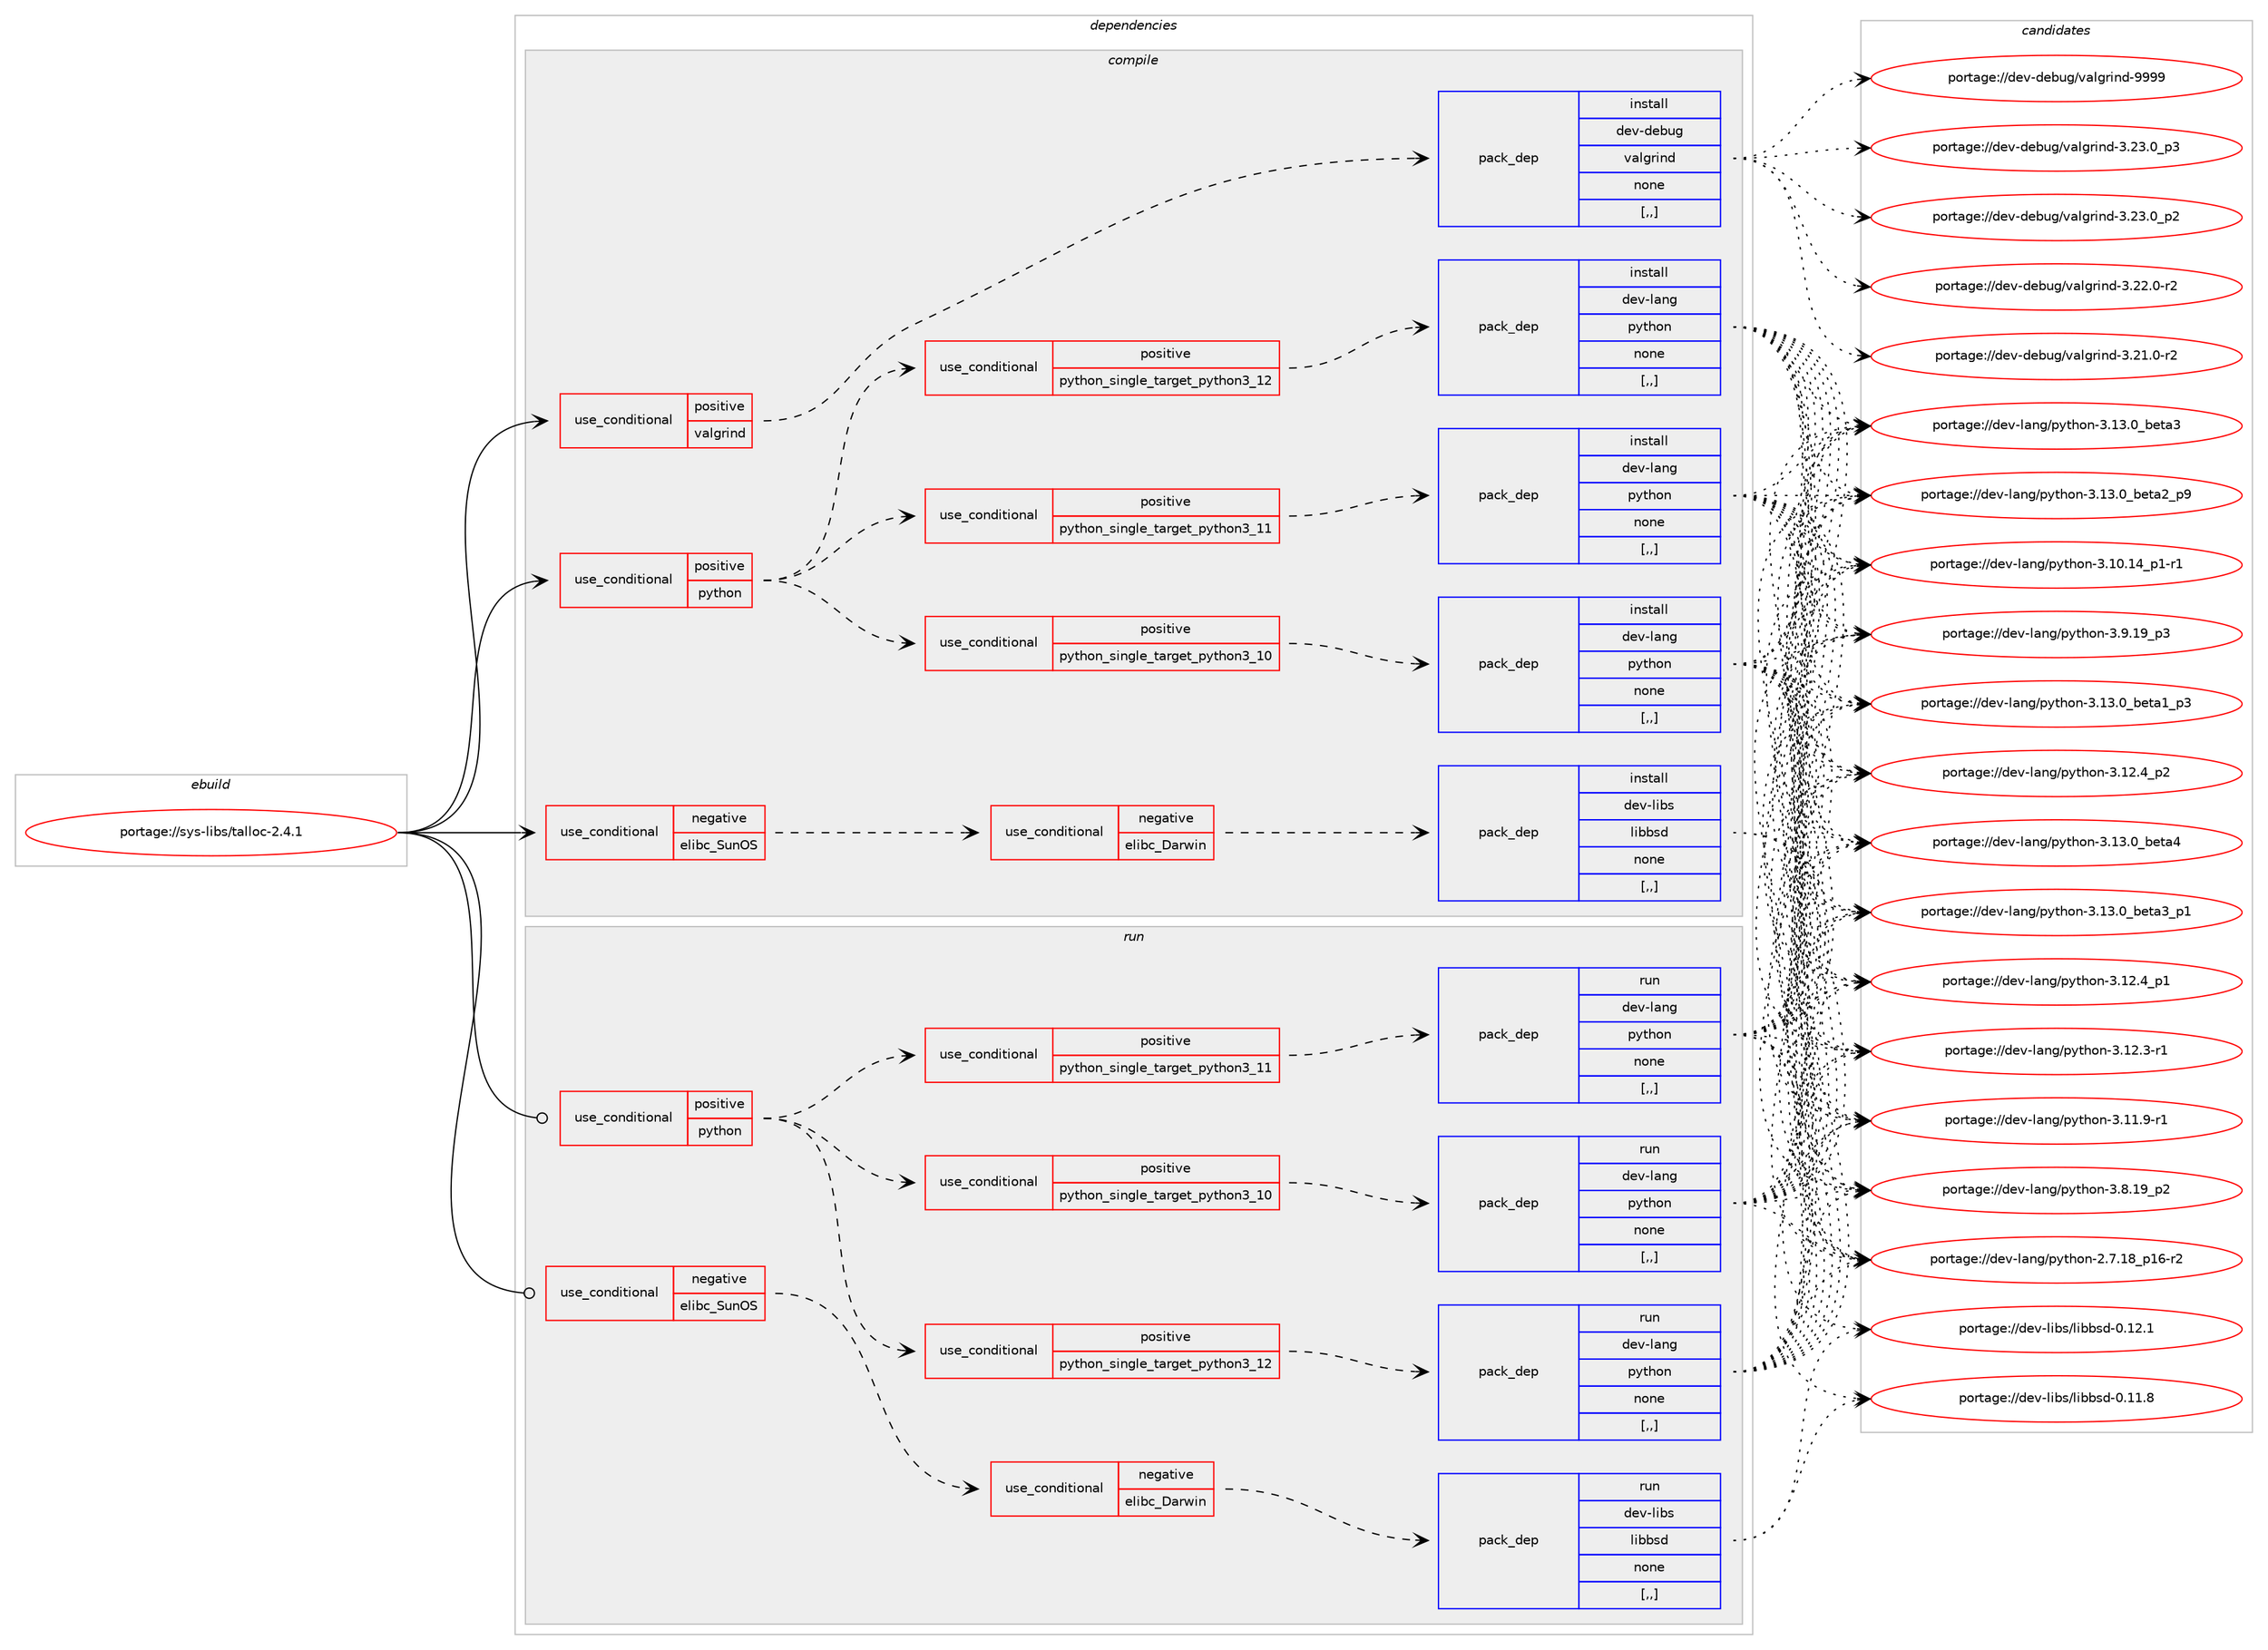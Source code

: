 digraph prolog {

# *************
# Graph options
# *************

newrank=true;
concentrate=true;
compound=true;
graph [rankdir=LR,fontname=Helvetica,fontsize=10,ranksep=1.5];#, ranksep=2.5, nodesep=0.2];
edge  [arrowhead=vee];
node  [fontname=Helvetica,fontsize=10];

# **********
# The ebuild
# **********

subgraph cluster_leftcol {
color=gray;
label=<<i>ebuild</i>>;
id [label="portage://sys-libs/talloc-2.4.1", color=red, width=4, href="../sys-libs/talloc-2.4.1.svg"];
}

# ****************
# The dependencies
# ****************

subgraph cluster_midcol {
color=gray;
label=<<i>dependencies</i>>;
subgraph cluster_compile {
fillcolor="#eeeeee";
style=filled;
label=<<i>compile</i>>;
subgraph cond118023 {
dependency442235 [label=<<TABLE BORDER="0" CELLBORDER="1" CELLSPACING="0" CELLPADDING="4"><TR><TD ROWSPAN="3" CELLPADDING="10">use_conditional</TD></TR><TR><TD>negative</TD></TR><TR><TD>elibc_SunOS</TD></TR></TABLE>>, shape=none, color=red];
subgraph cond118024 {
dependency442236 [label=<<TABLE BORDER="0" CELLBORDER="1" CELLSPACING="0" CELLPADDING="4"><TR><TD ROWSPAN="3" CELLPADDING="10">use_conditional</TD></TR><TR><TD>negative</TD></TR><TR><TD>elibc_Darwin</TD></TR></TABLE>>, shape=none, color=red];
subgraph pack321208 {
dependency442237 [label=<<TABLE BORDER="0" CELLBORDER="1" CELLSPACING="0" CELLPADDING="4" WIDTH="220"><TR><TD ROWSPAN="6" CELLPADDING="30">pack_dep</TD></TR><TR><TD WIDTH="110">install</TD></TR><TR><TD>dev-libs</TD></TR><TR><TD>libbsd</TD></TR><TR><TD>none</TD></TR><TR><TD>[,,]</TD></TR></TABLE>>, shape=none, color=blue];
}
dependency442236:e -> dependency442237:w [weight=20,style="dashed",arrowhead="vee"];
}
dependency442235:e -> dependency442236:w [weight=20,style="dashed",arrowhead="vee"];
}
id:e -> dependency442235:w [weight=20,style="solid",arrowhead="vee"];
subgraph cond118025 {
dependency442238 [label=<<TABLE BORDER="0" CELLBORDER="1" CELLSPACING="0" CELLPADDING="4"><TR><TD ROWSPAN="3" CELLPADDING="10">use_conditional</TD></TR><TR><TD>positive</TD></TR><TR><TD>python</TD></TR></TABLE>>, shape=none, color=red];
subgraph cond118026 {
dependency442239 [label=<<TABLE BORDER="0" CELLBORDER="1" CELLSPACING="0" CELLPADDING="4"><TR><TD ROWSPAN="3" CELLPADDING="10">use_conditional</TD></TR><TR><TD>positive</TD></TR><TR><TD>python_single_target_python3_10</TD></TR></TABLE>>, shape=none, color=red];
subgraph pack321209 {
dependency442240 [label=<<TABLE BORDER="0" CELLBORDER="1" CELLSPACING="0" CELLPADDING="4" WIDTH="220"><TR><TD ROWSPAN="6" CELLPADDING="30">pack_dep</TD></TR><TR><TD WIDTH="110">install</TD></TR><TR><TD>dev-lang</TD></TR><TR><TD>python</TD></TR><TR><TD>none</TD></TR><TR><TD>[,,]</TD></TR></TABLE>>, shape=none, color=blue];
}
dependency442239:e -> dependency442240:w [weight=20,style="dashed",arrowhead="vee"];
}
dependency442238:e -> dependency442239:w [weight=20,style="dashed",arrowhead="vee"];
subgraph cond118027 {
dependency442241 [label=<<TABLE BORDER="0" CELLBORDER="1" CELLSPACING="0" CELLPADDING="4"><TR><TD ROWSPAN="3" CELLPADDING="10">use_conditional</TD></TR><TR><TD>positive</TD></TR><TR><TD>python_single_target_python3_11</TD></TR></TABLE>>, shape=none, color=red];
subgraph pack321210 {
dependency442242 [label=<<TABLE BORDER="0" CELLBORDER="1" CELLSPACING="0" CELLPADDING="4" WIDTH="220"><TR><TD ROWSPAN="6" CELLPADDING="30">pack_dep</TD></TR><TR><TD WIDTH="110">install</TD></TR><TR><TD>dev-lang</TD></TR><TR><TD>python</TD></TR><TR><TD>none</TD></TR><TR><TD>[,,]</TD></TR></TABLE>>, shape=none, color=blue];
}
dependency442241:e -> dependency442242:w [weight=20,style="dashed",arrowhead="vee"];
}
dependency442238:e -> dependency442241:w [weight=20,style="dashed",arrowhead="vee"];
subgraph cond118028 {
dependency442243 [label=<<TABLE BORDER="0" CELLBORDER="1" CELLSPACING="0" CELLPADDING="4"><TR><TD ROWSPAN="3" CELLPADDING="10">use_conditional</TD></TR><TR><TD>positive</TD></TR><TR><TD>python_single_target_python3_12</TD></TR></TABLE>>, shape=none, color=red];
subgraph pack321211 {
dependency442244 [label=<<TABLE BORDER="0" CELLBORDER="1" CELLSPACING="0" CELLPADDING="4" WIDTH="220"><TR><TD ROWSPAN="6" CELLPADDING="30">pack_dep</TD></TR><TR><TD WIDTH="110">install</TD></TR><TR><TD>dev-lang</TD></TR><TR><TD>python</TD></TR><TR><TD>none</TD></TR><TR><TD>[,,]</TD></TR></TABLE>>, shape=none, color=blue];
}
dependency442243:e -> dependency442244:w [weight=20,style="dashed",arrowhead="vee"];
}
dependency442238:e -> dependency442243:w [weight=20,style="dashed",arrowhead="vee"];
}
id:e -> dependency442238:w [weight=20,style="solid",arrowhead="vee"];
subgraph cond118029 {
dependency442245 [label=<<TABLE BORDER="0" CELLBORDER="1" CELLSPACING="0" CELLPADDING="4"><TR><TD ROWSPAN="3" CELLPADDING="10">use_conditional</TD></TR><TR><TD>positive</TD></TR><TR><TD>valgrind</TD></TR></TABLE>>, shape=none, color=red];
subgraph pack321212 {
dependency442246 [label=<<TABLE BORDER="0" CELLBORDER="1" CELLSPACING="0" CELLPADDING="4" WIDTH="220"><TR><TD ROWSPAN="6" CELLPADDING="30">pack_dep</TD></TR><TR><TD WIDTH="110">install</TD></TR><TR><TD>dev-debug</TD></TR><TR><TD>valgrind</TD></TR><TR><TD>none</TD></TR><TR><TD>[,,]</TD></TR></TABLE>>, shape=none, color=blue];
}
dependency442245:e -> dependency442246:w [weight=20,style="dashed",arrowhead="vee"];
}
id:e -> dependency442245:w [weight=20,style="solid",arrowhead="vee"];
}
subgraph cluster_compileandrun {
fillcolor="#eeeeee";
style=filled;
label=<<i>compile and run</i>>;
}
subgraph cluster_run {
fillcolor="#eeeeee";
style=filled;
label=<<i>run</i>>;
subgraph cond118030 {
dependency442247 [label=<<TABLE BORDER="0" CELLBORDER="1" CELLSPACING="0" CELLPADDING="4"><TR><TD ROWSPAN="3" CELLPADDING="10">use_conditional</TD></TR><TR><TD>negative</TD></TR><TR><TD>elibc_SunOS</TD></TR></TABLE>>, shape=none, color=red];
subgraph cond118031 {
dependency442248 [label=<<TABLE BORDER="0" CELLBORDER="1" CELLSPACING="0" CELLPADDING="4"><TR><TD ROWSPAN="3" CELLPADDING="10">use_conditional</TD></TR><TR><TD>negative</TD></TR><TR><TD>elibc_Darwin</TD></TR></TABLE>>, shape=none, color=red];
subgraph pack321213 {
dependency442249 [label=<<TABLE BORDER="0" CELLBORDER="1" CELLSPACING="0" CELLPADDING="4" WIDTH="220"><TR><TD ROWSPAN="6" CELLPADDING="30">pack_dep</TD></TR><TR><TD WIDTH="110">run</TD></TR><TR><TD>dev-libs</TD></TR><TR><TD>libbsd</TD></TR><TR><TD>none</TD></TR><TR><TD>[,,]</TD></TR></TABLE>>, shape=none, color=blue];
}
dependency442248:e -> dependency442249:w [weight=20,style="dashed",arrowhead="vee"];
}
dependency442247:e -> dependency442248:w [weight=20,style="dashed",arrowhead="vee"];
}
id:e -> dependency442247:w [weight=20,style="solid",arrowhead="odot"];
subgraph cond118032 {
dependency442250 [label=<<TABLE BORDER="0" CELLBORDER="1" CELLSPACING="0" CELLPADDING="4"><TR><TD ROWSPAN="3" CELLPADDING="10">use_conditional</TD></TR><TR><TD>positive</TD></TR><TR><TD>python</TD></TR></TABLE>>, shape=none, color=red];
subgraph cond118033 {
dependency442251 [label=<<TABLE BORDER="0" CELLBORDER="1" CELLSPACING="0" CELLPADDING="4"><TR><TD ROWSPAN="3" CELLPADDING="10">use_conditional</TD></TR><TR><TD>positive</TD></TR><TR><TD>python_single_target_python3_10</TD></TR></TABLE>>, shape=none, color=red];
subgraph pack321214 {
dependency442252 [label=<<TABLE BORDER="0" CELLBORDER="1" CELLSPACING="0" CELLPADDING="4" WIDTH="220"><TR><TD ROWSPAN="6" CELLPADDING="30">pack_dep</TD></TR><TR><TD WIDTH="110">run</TD></TR><TR><TD>dev-lang</TD></TR><TR><TD>python</TD></TR><TR><TD>none</TD></TR><TR><TD>[,,]</TD></TR></TABLE>>, shape=none, color=blue];
}
dependency442251:e -> dependency442252:w [weight=20,style="dashed",arrowhead="vee"];
}
dependency442250:e -> dependency442251:w [weight=20,style="dashed",arrowhead="vee"];
subgraph cond118034 {
dependency442253 [label=<<TABLE BORDER="0" CELLBORDER="1" CELLSPACING="0" CELLPADDING="4"><TR><TD ROWSPAN="3" CELLPADDING="10">use_conditional</TD></TR><TR><TD>positive</TD></TR><TR><TD>python_single_target_python3_11</TD></TR></TABLE>>, shape=none, color=red];
subgraph pack321215 {
dependency442254 [label=<<TABLE BORDER="0" CELLBORDER="1" CELLSPACING="0" CELLPADDING="4" WIDTH="220"><TR><TD ROWSPAN="6" CELLPADDING="30">pack_dep</TD></TR><TR><TD WIDTH="110">run</TD></TR><TR><TD>dev-lang</TD></TR><TR><TD>python</TD></TR><TR><TD>none</TD></TR><TR><TD>[,,]</TD></TR></TABLE>>, shape=none, color=blue];
}
dependency442253:e -> dependency442254:w [weight=20,style="dashed",arrowhead="vee"];
}
dependency442250:e -> dependency442253:w [weight=20,style="dashed",arrowhead="vee"];
subgraph cond118035 {
dependency442255 [label=<<TABLE BORDER="0" CELLBORDER="1" CELLSPACING="0" CELLPADDING="4"><TR><TD ROWSPAN="3" CELLPADDING="10">use_conditional</TD></TR><TR><TD>positive</TD></TR><TR><TD>python_single_target_python3_12</TD></TR></TABLE>>, shape=none, color=red];
subgraph pack321216 {
dependency442256 [label=<<TABLE BORDER="0" CELLBORDER="1" CELLSPACING="0" CELLPADDING="4" WIDTH="220"><TR><TD ROWSPAN="6" CELLPADDING="30">pack_dep</TD></TR><TR><TD WIDTH="110">run</TD></TR><TR><TD>dev-lang</TD></TR><TR><TD>python</TD></TR><TR><TD>none</TD></TR><TR><TD>[,,]</TD></TR></TABLE>>, shape=none, color=blue];
}
dependency442255:e -> dependency442256:w [weight=20,style="dashed",arrowhead="vee"];
}
dependency442250:e -> dependency442255:w [weight=20,style="dashed",arrowhead="vee"];
}
id:e -> dependency442250:w [weight=20,style="solid",arrowhead="odot"];
}
}

# **************
# The candidates
# **************

subgraph cluster_choices {
rank=same;
color=gray;
label=<<i>candidates</i>>;

subgraph choice321208 {
color=black;
nodesep=1;
choice100101118451081059811547108105989811510045484649504649 [label="portage://dev-libs/libbsd-0.12.1", color=red, width=4,href="../dev-libs/libbsd-0.12.1.svg"];
choice100101118451081059811547108105989811510045484649494656 [label="portage://dev-libs/libbsd-0.11.8", color=red, width=4,href="../dev-libs/libbsd-0.11.8.svg"];
dependency442237:e -> choice100101118451081059811547108105989811510045484649504649:w [style=dotted,weight="100"];
dependency442237:e -> choice100101118451081059811547108105989811510045484649494656:w [style=dotted,weight="100"];
}
subgraph choice321209 {
color=black;
nodesep=1;
choice1001011184510897110103471121211161041111104551464951464895981011169752 [label="portage://dev-lang/python-3.13.0_beta4", color=red, width=4,href="../dev-lang/python-3.13.0_beta4.svg"];
choice10010111845108971101034711212111610411111045514649514648959810111697519511249 [label="portage://dev-lang/python-3.13.0_beta3_p1", color=red, width=4,href="../dev-lang/python-3.13.0_beta3_p1.svg"];
choice1001011184510897110103471121211161041111104551464951464895981011169751 [label="portage://dev-lang/python-3.13.0_beta3", color=red, width=4,href="../dev-lang/python-3.13.0_beta3.svg"];
choice10010111845108971101034711212111610411111045514649514648959810111697509511257 [label="portage://dev-lang/python-3.13.0_beta2_p9", color=red, width=4,href="../dev-lang/python-3.13.0_beta2_p9.svg"];
choice10010111845108971101034711212111610411111045514649514648959810111697499511251 [label="portage://dev-lang/python-3.13.0_beta1_p3", color=red, width=4,href="../dev-lang/python-3.13.0_beta1_p3.svg"];
choice100101118451089711010347112121116104111110455146495046529511250 [label="portage://dev-lang/python-3.12.4_p2", color=red, width=4,href="../dev-lang/python-3.12.4_p2.svg"];
choice100101118451089711010347112121116104111110455146495046529511249 [label="portage://dev-lang/python-3.12.4_p1", color=red, width=4,href="../dev-lang/python-3.12.4_p1.svg"];
choice100101118451089711010347112121116104111110455146495046514511449 [label="portage://dev-lang/python-3.12.3-r1", color=red, width=4,href="../dev-lang/python-3.12.3-r1.svg"];
choice100101118451089711010347112121116104111110455146494946574511449 [label="portage://dev-lang/python-3.11.9-r1", color=red, width=4,href="../dev-lang/python-3.11.9-r1.svg"];
choice100101118451089711010347112121116104111110455146494846495295112494511449 [label="portage://dev-lang/python-3.10.14_p1-r1", color=red, width=4,href="../dev-lang/python-3.10.14_p1-r1.svg"];
choice100101118451089711010347112121116104111110455146574649579511251 [label="portage://dev-lang/python-3.9.19_p3", color=red, width=4,href="../dev-lang/python-3.9.19_p3.svg"];
choice100101118451089711010347112121116104111110455146564649579511250 [label="portage://dev-lang/python-3.8.19_p2", color=red, width=4,href="../dev-lang/python-3.8.19_p2.svg"];
choice100101118451089711010347112121116104111110455046554649569511249544511450 [label="portage://dev-lang/python-2.7.18_p16-r2", color=red, width=4,href="../dev-lang/python-2.7.18_p16-r2.svg"];
dependency442240:e -> choice1001011184510897110103471121211161041111104551464951464895981011169752:w [style=dotted,weight="100"];
dependency442240:e -> choice10010111845108971101034711212111610411111045514649514648959810111697519511249:w [style=dotted,weight="100"];
dependency442240:e -> choice1001011184510897110103471121211161041111104551464951464895981011169751:w [style=dotted,weight="100"];
dependency442240:e -> choice10010111845108971101034711212111610411111045514649514648959810111697509511257:w [style=dotted,weight="100"];
dependency442240:e -> choice10010111845108971101034711212111610411111045514649514648959810111697499511251:w [style=dotted,weight="100"];
dependency442240:e -> choice100101118451089711010347112121116104111110455146495046529511250:w [style=dotted,weight="100"];
dependency442240:e -> choice100101118451089711010347112121116104111110455146495046529511249:w [style=dotted,weight="100"];
dependency442240:e -> choice100101118451089711010347112121116104111110455146495046514511449:w [style=dotted,weight="100"];
dependency442240:e -> choice100101118451089711010347112121116104111110455146494946574511449:w [style=dotted,weight="100"];
dependency442240:e -> choice100101118451089711010347112121116104111110455146494846495295112494511449:w [style=dotted,weight="100"];
dependency442240:e -> choice100101118451089711010347112121116104111110455146574649579511251:w [style=dotted,weight="100"];
dependency442240:e -> choice100101118451089711010347112121116104111110455146564649579511250:w [style=dotted,weight="100"];
dependency442240:e -> choice100101118451089711010347112121116104111110455046554649569511249544511450:w [style=dotted,weight="100"];
}
subgraph choice321210 {
color=black;
nodesep=1;
choice1001011184510897110103471121211161041111104551464951464895981011169752 [label="portage://dev-lang/python-3.13.0_beta4", color=red, width=4,href="../dev-lang/python-3.13.0_beta4.svg"];
choice10010111845108971101034711212111610411111045514649514648959810111697519511249 [label="portage://dev-lang/python-3.13.0_beta3_p1", color=red, width=4,href="../dev-lang/python-3.13.0_beta3_p1.svg"];
choice1001011184510897110103471121211161041111104551464951464895981011169751 [label="portage://dev-lang/python-3.13.0_beta3", color=red, width=4,href="../dev-lang/python-3.13.0_beta3.svg"];
choice10010111845108971101034711212111610411111045514649514648959810111697509511257 [label="portage://dev-lang/python-3.13.0_beta2_p9", color=red, width=4,href="../dev-lang/python-3.13.0_beta2_p9.svg"];
choice10010111845108971101034711212111610411111045514649514648959810111697499511251 [label="portage://dev-lang/python-3.13.0_beta1_p3", color=red, width=4,href="../dev-lang/python-3.13.0_beta1_p3.svg"];
choice100101118451089711010347112121116104111110455146495046529511250 [label="portage://dev-lang/python-3.12.4_p2", color=red, width=4,href="../dev-lang/python-3.12.4_p2.svg"];
choice100101118451089711010347112121116104111110455146495046529511249 [label="portage://dev-lang/python-3.12.4_p1", color=red, width=4,href="../dev-lang/python-3.12.4_p1.svg"];
choice100101118451089711010347112121116104111110455146495046514511449 [label="portage://dev-lang/python-3.12.3-r1", color=red, width=4,href="../dev-lang/python-3.12.3-r1.svg"];
choice100101118451089711010347112121116104111110455146494946574511449 [label="portage://dev-lang/python-3.11.9-r1", color=red, width=4,href="../dev-lang/python-3.11.9-r1.svg"];
choice100101118451089711010347112121116104111110455146494846495295112494511449 [label="portage://dev-lang/python-3.10.14_p1-r1", color=red, width=4,href="../dev-lang/python-3.10.14_p1-r1.svg"];
choice100101118451089711010347112121116104111110455146574649579511251 [label="portage://dev-lang/python-3.9.19_p3", color=red, width=4,href="../dev-lang/python-3.9.19_p3.svg"];
choice100101118451089711010347112121116104111110455146564649579511250 [label="portage://dev-lang/python-3.8.19_p2", color=red, width=4,href="../dev-lang/python-3.8.19_p2.svg"];
choice100101118451089711010347112121116104111110455046554649569511249544511450 [label="portage://dev-lang/python-2.7.18_p16-r2", color=red, width=4,href="../dev-lang/python-2.7.18_p16-r2.svg"];
dependency442242:e -> choice1001011184510897110103471121211161041111104551464951464895981011169752:w [style=dotted,weight="100"];
dependency442242:e -> choice10010111845108971101034711212111610411111045514649514648959810111697519511249:w [style=dotted,weight="100"];
dependency442242:e -> choice1001011184510897110103471121211161041111104551464951464895981011169751:w [style=dotted,weight="100"];
dependency442242:e -> choice10010111845108971101034711212111610411111045514649514648959810111697509511257:w [style=dotted,weight="100"];
dependency442242:e -> choice10010111845108971101034711212111610411111045514649514648959810111697499511251:w [style=dotted,weight="100"];
dependency442242:e -> choice100101118451089711010347112121116104111110455146495046529511250:w [style=dotted,weight="100"];
dependency442242:e -> choice100101118451089711010347112121116104111110455146495046529511249:w [style=dotted,weight="100"];
dependency442242:e -> choice100101118451089711010347112121116104111110455146495046514511449:w [style=dotted,weight="100"];
dependency442242:e -> choice100101118451089711010347112121116104111110455146494946574511449:w [style=dotted,weight="100"];
dependency442242:e -> choice100101118451089711010347112121116104111110455146494846495295112494511449:w [style=dotted,weight="100"];
dependency442242:e -> choice100101118451089711010347112121116104111110455146574649579511251:w [style=dotted,weight="100"];
dependency442242:e -> choice100101118451089711010347112121116104111110455146564649579511250:w [style=dotted,weight="100"];
dependency442242:e -> choice100101118451089711010347112121116104111110455046554649569511249544511450:w [style=dotted,weight="100"];
}
subgraph choice321211 {
color=black;
nodesep=1;
choice1001011184510897110103471121211161041111104551464951464895981011169752 [label="portage://dev-lang/python-3.13.0_beta4", color=red, width=4,href="../dev-lang/python-3.13.0_beta4.svg"];
choice10010111845108971101034711212111610411111045514649514648959810111697519511249 [label="portage://dev-lang/python-3.13.0_beta3_p1", color=red, width=4,href="../dev-lang/python-3.13.0_beta3_p1.svg"];
choice1001011184510897110103471121211161041111104551464951464895981011169751 [label="portage://dev-lang/python-3.13.0_beta3", color=red, width=4,href="../dev-lang/python-3.13.0_beta3.svg"];
choice10010111845108971101034711212111610411111045514649514648959810111697509511257 [label="portage://dev-lang/python-3.13.0_beta2_p9", color=red, width=4,href="../dev-lang/python-3.13.0_beta2_p9.svg"];
choice10010111845108971101034711212111610411111045514649514648959810111697499511251 [label="portage://dev-lang/python-3.13.0_beta1_p3", color=red, width=4,href="../dev-lang/python-3.13.0_beta1_p3.svg"];
choice100101118451089711010347112121116104111110455146495046529511250 [label="portage://dev-lang/python-3.12.4_p2", color=red, width=4,href="../dev-lang/python-3.12.4_p2.svg"];
choice100101118451089711010347112121116104111110455146495046529511249 [label="portage://dev-lang/python-3.12.4_p1", color=red, width=4,href="../dev-lang/python-3.12.4_p1.svg"];
choice100101118451089711010347112121116104111110455146495046514511449 [label="portage://dev-lang/python-3.12.3-r1", color=red, width=4,href="../dev-lang/python-3.12.3-r1.svg"];
choice100101118451089711010347112121116104111110455146494946574511449 [label="portage://dev-lang/python-3.11.9-r1", color=red, width=4,href="../dev-lang/python-3.11.9-r1.svg"];
choice100101118451089711010347112121116104111110455146494846495295112494511449 [label="portage://dev-lang/python-3.10.14_p1-r1", color=red, width=4,href="../dev-lang/python-3.10.14_p1-r1.svg"];
choice100101118451089711010347112121116104111110455146574649579511251 [label="portage://dev-lang/python-3.9.19_p3", color=red, width=4,href="../dev-lang/python-3.9.19_p3.svg"];
choice100101118451089711010347112121116104111110455146564649579511250 [label="portage://dev-lang/python-3.8.19_p2", color=red, width=4,href="../dev-lang/python-3.8.19_p2.svg"];
choice100101118451089711010347112121116104111110455046554649569511249544511450 [label="portage://dev-lang/python-2.7.18_p16-r2", color=red, width=4,href="../dev-lang/python-2.7.18_p16-r2.svg"];
dependency442244:e -> choice1001011184510897110103471121211161041111104551464951464895981011169752:w [style=dotted,weight="100"];
dependency442244:e -> choice10010111845108971101034711212111610411111045514649514648959810111697519511249:w [style=dotted,weight="100"];
dependency442244:e -> choice1001011184510897110103471121211161041111104551464951464895981011169751:w [style=dotted,weight="100"];
dependency442244:e -> choice10010111845108971101034711212111610411111045514649514648959810111697509511257:w [style=dotted,weight="100"];
dependency442244:e -> choice10010111845108971101034711212111610411111045514649514648959810111697499511251:w [style=dotted,weight="100"];
dependency442244:e -> choice100101118451089711010347112121116104111110455146495046529511250:w [style=dotted,weight="100"];
dependency442244:e -> choice100101118451089711010347112121116104111110455146495046529511249:w [style=dotted,weight="100"];
dependency442244:e -> choice100101118451089711010347112121116104111110455146495046514511449:w [style=dotted,weight="100"];
dependency442244:e -> choice100101118451089711010347112121116104111110455146494946574511449:w [style=dotted,weight="100"];
dependency442244:e -> choice100101118451089711010347112121116104111110455146494846495295112494511449:w [style=dotted,weight="100"];
dependency442244:e -> choice100101118451089711010347112121116104111110455146574649579511251:w [style=dotted,weight="100"];
dependency442244:e -> choice100101118451089711010347112121116104111110455146564649579511250:w [style=dotted,weight="100"];
dependency442244:e -> choice100101118451089711010347112121116104111110455046554649569511249544511450:w [style=dotted,weight="100"];
}
subgraph choice321212 {
color=black;
nodesep=1;
choice100101118451001019811710347118971081031141051101004557575757 [label="portage://dev-debug/valgrind-9999", color=red, width=4,href="../dev-debug/valgrind-9999.svg"];
choice10010111845100101981171034711897108103114105110100455146505146489511251 [label="portage://dev-debug/valgrind-3.23.0_p3", color=red, width=4,href="../dev-debug/valgrind-3.23.0_p3.svg"];
choice10010111845100101981171034711897108103114105110100455146505146489511250 [label="portage://dev-debug/valgrind-3.23.0_p2", color=red, width=4,href="../dev-debug/valgrind-3.23.0_p2.svg"];
choice10010111845100101981171034711897108103114105110100455146505046484511450 [label="portage://dev-debug/valgrind-3.22.0-r2", color=red, width=4,href="../dev-debug/valgrind-3.22.0-r2.svg"];
choice10010111845100101981171034711897108103114105110100455146504946484511450 [label="portage://dev-debug/valgrind-3.21.0-r2", color=red, width=4,href="../dev-debug/valgrind-3.21.0-r2.svg"];
dependency442246:e -> choice100101118451001019811710347118971081031141051101004557575757:w [style=dotted,weight="100"];
dependency442246:e -> choice10010111845100101981171034711897108103114105110100455146505146489511251:w [style=dotted,weight="100"];
dependency442246:e -> choice10010111845100101981171034711897108103114105110100455146505146489511250:w [style=dotted,weight="100"];
dependency442246:e -> choice10010111845100101981171034711897108103114105110100455146505046484511450:w [style=dotted,weight="100"];
dependency442246:e -> choice10010111845100101981171034711897108103114105110100455146504946484511450:w [style=dotted,weight="100"];
}
subgraph choice321213 {
color=black;
nodesep=1;
choice100101118451081059811547108105989811510045484649504649 [label="portage://dev-libs/libbsd-0.12.1", color=red, width=4,href="../dev-libs/libbsd-0.12.1.svg"];
choice100101118451081059811547108105989811510045484649494656 [label="portage://dev-libs/libbsd-0.11.8", color=red, width=4,href="../dev-libs/libbsd-0.11.8.svg"];
dependency442249:e -> choice100101118451081059811547108105989811510045484649504649:w [style=dotted,weight="100"];
dependency442249:e -> choice100101118451081059811547108105989811510045484649494656:w [style=dotted,weight="100"];
}
subgraph choice321214 {
color=black;
nodesep=1;
choice1001011184510897110103471121211161041111104551464951464895981011169752 [label="portage://dev-lang/python-3.13.0_beta4", color=red, width=4,href="../dev-lang/python-3.13.0_beta4.svg"];
choice10010111845108971101034711212111610411111045514649514648959810111697519511249 [label="portage://dev-lang/python-3.13.0_beta3_p1", color=red, width=4,href="../dev-lang/python-3.13.0_beta3_p1.svg"];
choice1001011184510897110103471121211161041111104551464951464895981011169751 [label="portage://dev-lang/python-3.13.0_beta3", color=red, width=4,href="../dev-lang/python-3.13.0_beta3.svg"];
choice10010111845108971101034711212111610411111045514649514648959810111697509511257 [label="portage://dev-lang/python-3.13.0_beta2_p9", color=red, width=4,href="../dev-lang/python-3.13.0_beta2_p9.svg"];
choice10010111845108971101034711212111610411111045514649514648959810111697499511251 [label="portage://dev-lang/python-3.13.0_beta1_p3", color=red, width=4,href="../dev-lang/python-3.13.0_beta1_p3.svg"];
choice100101118451089711010347112121116104111110455146495046529511250 [label="portage://dev-lang/python-3.12.4_p2", color=red, width=4,href="../dev-lang/python-3.12.4_p2.svg"];
choice100101118451089711010347112121116104111110455146495046529511249 [label="portage://dev-lang/python-3.12.4_p1", color=red, width=4,href="../dev-lang/python-3.12.4_p1.svg"];
choice100101118451089711010347112121116104111110455146495046514511449 [label="portage://dev-lang/python-3.12.3-r1", color=red, width=4,href="../dev-lang/python-3.12.3-r1.svg"];
choice100101118451089711010347112121116104111110455146494946574511449 [label="portage://dev-lang/python-3.11.9-r1", color=red, width=4,href="../dev-lang/python-3.11.9-r1.svg"];
choice100101118451089711010347112121116104111110455146494846495295112494511449 [label="portage://dev-lang/python-3.10.14_p1-r1", color=red, width=4,href="../dev-lang/python-3.10.14_p1-r1.svg"];
choice100101118451089711010347112121116104111110455146574649579511251 [label="portage://dev-lang/python-3.9.19_p3", color=red, width=4,href="../dev-lang/python-3.9.19_p3.svg"];
choice100101118451089711010347112121116104111110455146564649579511250 [label="portage://dev-lang/python-3.8.19_p2", color=red, width=4,href="../dev-lang/python-3.8.19_p2.svg"];
choice100101118451089711010347112121116104111110455046554649569511249544511450 [label="portage://dev-lang/python-2.7.18_p16-r2", color=red, width=4,href="../dev-lang/python-2.7.18_p16-r2.svg"];
dependency442252:e -> choice1001011184510897110103471121211161041111104551464951464895981011169752:w [style=dotted,weight="100"];
dependency442252:e -> choice10010111845108971101034711212111610411111045514649514648959810111697519511249:w [style=dotted,weight="100"];
dependency442252:e -> choice1001011184510897110103471121211161041111104551464951464895981011169751:w [style=dotted,weight="100"];
dependency442252:e -> choice10010111845108971101034711212111610411111045514649514648959810111697509511257:w [style=dotted,weight="100"];
dependency442252:e -> choice10010111845108971101034711212111610411111045514649514648959810111697499511251:w [style=dotted,weight="100"];
dependency442252:e -> choice100101118451089711010347112121116104111110455146495046529511250:w [style=dotted,weight="100"];
dependency442252:e -> choice100101118451089711010347112121116104111110455146495046529511249:w [style=dotted,weight="100"];
dependency442252:e -> choice100101118451089711010347112121116104111110455146495046514511449:w [style=dotted,weight="100"];
dependency442252:e -> choice100101118451089711010347112121116104111110455146494946574511449:w [style=dotted,weight="100"];
dependency442252:e -> choice100101118451089711010347112121116104111110455146494846495295112494511449:w [style=dotted,weight="100"];
dependency442252:e -> choice100101118451089711010347112121116104111110455146574649579511251:w [style=dotted,weight="100"];
dependency442252:e -> choice100101118451089711010347112121116104111110455146564649579511250:w [style=dotted,weight="100"];
dependency442252:e -> choice100101118451089711010347112121116104111110455046554649569511249544511450:w [style=dotted,weight="100"];
}
subgraph choice321215 {
color=black;
nodesep=1;
choice1001011184510897110103471121211161041111104551464951464895981011169752 [label="portage://dev-lang/python-3.13.0_beta4", color=red, width=4,href="../dev-lang/python-3.13.0_beta4.svg"];
choice10010111845108971101034711212111610411111045514649514648959810111697519511249 [label="portage://dev-lang/python-3.13.0_beta3_p1", color=red, width=4,href="../dev-lang/python-3.13.0_beta3_p1.svg"];
choice1001011184510897110103471121211161041111104551464951464895981011169751 [label="portage://dev-lang/python-3.13.0_beta3", color=red, width=4,href="../dev-lang/python-3.13.0_beta3.svg"];
choice10010111845108971101034711212111610411111045514649514648959810111697509511257 [label="portage://dev-lang/python-3.13.0_beta2_p9", color=red, width=4,href="../dev-lang/python-3.13.0_beta2_p9.svg"];
choice10010111845108971101034711212111610411111045514649514648959810111697499511251 [label="portage://dev-lang/python-3.13.0_beta1_p3", color=red, width=4,href="../dev-lang/python-3.13.0_beta1_p3.svg"];
choice100101118451089711010347112121116104111110455146495046529511250 [label="portage://dev-lang/python-3.12.4_p2", color=red, width=4,href="../dev-lang/python-3.12.4_p2.svg"];
choice100101118451089711010347112121116104111110455146495046529511249 [label="portage://dev-lang/python-3.12.4_p1", color=red, width=4,href="../dev-lang/python-3.12.4_p1.svg"];
choice100101118451089711010347112121116104111110455146495046514511449 [label="portage://dev-lang/python-3.12.3-r1", color=red, width=4,href="../dev-lang/python-3.12.3-r1.svg"];
choice100101118451089711010347112121116104111110455146494946574511449 [label="portage://dev-lang/python-3.11.9-r1", color=red, width=4,href="../dev-lang/python-3.11.9-r1.svg"];
choice100101118451089711010347112121116104111110455146494846495295112494511449 [label="portage://dev-lang/python-3.10.14_p1-r1", color=red, width=4,href="../dev-lang/python-3.10.14_p1-r1.svg"];
choice100101118451089711010347112121116104111110455146574649579511251 [label="portage://dev-lang/python-3.9.19_p3", color=red, width=4,href="../dev-lang/python-3.9.19_p3.svg"];
choice100101118451089711010347112121116104111110455146564649579511250 [label="portage://dev-lang/python-3.8.19_p2", color=red, width=4,href="../dev-lang/python-3.8.19_p2.svg"];
choice100101118451089711010347112121116104111110455046554649569511249544511450 [label="portage://dev-lang/python-2.7.18_p16-r2", color=red, width=4,href="../dev-lang/python-2.7.18_p16-r2.svg"];
dependency442254:e -> choice1001011184510897110103471121211161041111104551464951464895981011169752:w [style=dotted,weight="100"];
dependency442254:e -> choice10010111845108971101034711212111610411111045514649514648959810111697519511249:w [style=dotted,weight="100"];
dependency442254:e -> choice1001011184510897110103471121211161041111104551464951464895981011169751:w [style=dotted,weight="100"];
dependency442254:e -> choice10010111845108971101034711212111610411111045514649514648959810111697509511257:w [style=dotted,weight="100"];
dependency442254:e -> choice10010111845108971101034711212111610411111045514649514648959810111697499511251:w [style=dotted,weight="100"];
dependency442254:e -> choice100101118451089711010347112121116104111110455146495046529511250:w [style=dotted,weight="100"];
dependency442254:e -> choice100101118451089711010347112121116104111110455146495046529511249:w [style=dotted,weight="100"];
dependency442254:e -> choice100101118451089711010347112121116104111110455146495046514511449:w [style=dotted,weight="100"];
dependency442254:e -> choice100101118451089711010347112121116104111110455146494946574511449:w [style=dotted,weight="100"];
dependency442254:e -> choice100101118451089711010347112121116104111110455146494846495295112494511449:w [style=dotted,weight="100"];
dependency442254:e -> choice100101118451089711010347112121116104111110455146574649579511251:w [style=dotted,weight="100"];
dependency442254:e -> choice100101118451089711010347112121116104111110455146564649579511250:w [style=dotted,weight="100"];
dependency442254:e -> choice100101118451089711010347112121116104111110455046554649569511249544511450:w [style=dotted,weight="100"];
}
subgraph choice321216 {
color=black;
nodesep=1;
choice1001011184510897110103471121211161041111104551464951464895981011169752 [label="portage://dev-lang/python-3.13.0_beta4", color=red, width=4,href="../dev-lang/python-3.13.0_beta4.svg"];
choice10010111845108971101034711212111610411111045514649514648959810111697519511249 [label="portage://dev-lang/python-3.13.0_beta3_p1", color=red, width=4,href="../dev-lang/python-3.13.0_beta3_p1.svg"];
choice1001011184510897110103471121211161041111104551464951464895981011169751 [label="portage://dev-lang/python-3.13.0_beta3", color=red, width=4,href="../dev-lang/python-3.13.0_beta3.svg"];
choice10010111845108971101034711212111610411111045514649514648959810111697509511257 [label="portage://dev-lang/python-3.13.0_beta2_p9", color=red, width=4,href="../dev-lang/python-3.13.0_beta2_p9.svg"];
choice10010111845108971101034711212111610411111045514649514648959810111697499511251 [label="portage://dev-lang/python-3.13.0_beta1_p3", color=red, width=4,href="../dev-lang/python-3.13.0_beta1_p3.svg"];
choice100101118451089711010347112121116104111110455146495046529511250 [label="portage://dev-lang/python-3.12.4_p2", color=red, width=4,href="../dev-lang/python-3.12.4_p2.svg"];
choice100101118451089711010347112121116104111110455146495046529511249 [label="portage://dev-lang/python-3.12.4_p1", color=red, width=4,href="../dev-lang/python-3.12.4_p1.svg"];
choice100101118451089711010347112121116104111110455146495046514511449 [label="portage://dev-lang/python-3.12.3-r1", color=red, width=4,href="../dev-lang/python-3.12.3-r1.svg"];
choice100101118451089711010347112121116104111110455146494946574511449 [label="portage://dev-lang/python-3.11.9-r1", color=red, width=4,href="../dev-lang/python-3.11.9-r1.svg"];
choice100101118451089711010347112121116104111110455146494846495295112494511449 [label="portage://dev-lang/python-3.10.14_p1-r1", color=red, width=4,href="../dev-lang/python-3.10.14_p1-r1.svg"];
choice100101118451089711010347112121116104111110455146574649579511251 [label="portage://dev-lang/python-3.9.19_p3", color=red, width=4,href="../dev-lang/python-3.9.19_p3.svg"];
choice100101118451089711010347112121116104111110455146564649579511250 [label="portage://dev-lang/python-3.8.19_p2", color=red, width=4,href="../dev-lang/python-3.8.19_p2.svg"];
choice100101118451089711010347112121116104111110455046554649569511249544511450 [label="portage://dev-lang/python-2.7.18_p16-r2", color=red, width=4,href="../dev-lang/python-2.7.18_p16-r2.svg"];
dependency442256:e -> choice1001011184510897110103471121211161041111104551464951464895981011169752:w [style=dotted,weight="100"];
dependency442256:e -> choice10010111845108971101034711212111610411111045514649514648959810111697519511249:w [style=dotted,weight="100"];
dependency442256:e -> choice1001011184510897110103471121211161041111104551464951464895981011169751:w [style=dotted,weight="100"];
dependency442256:e -> choice10010111845108971101034711212111610411111045514649514648959810111697509511257:w [style=dotted,weight="100"];
dependency442256:e -> choice10010111845108971101034711212111610411111045514649514648959810111697499511251:w [style=dotted,weight="100"];
dependency442256:e -> choice100101118451089711010347112121116104111110455146495046529511250:w [style=dotted,weight="100"];
dependency442256:e -> choice100101118451089711010347112121116104111110455146495046529511249:w [style=dotted,weight="100"];
dependency442256:e -> choice100101118451089711010347112121116104111110455146495046514511449:w [style=dotted,weight="100"];
dependency442256:e -> choice100101118451089711010347112121116104111110455146494946574511449:w [style=dotted,weight="100"];
dependency442256:e -> choice100101118451089711010347112121116104111110455146494846495295112494511449:w [style=dotted,weight="100"];
dependency442256:e -> choice100101118451089711010347112121116104111110455146574649579511251:w [style=dotted,weight="100"];
dependency442256:e -> choice100101118451089711010347112121116104111110455146564649579511250:w [style=dotted,weight="100"];
dependency442256:e -> choice100101118451089711010347112121116104111110455046554649569511249544511450:w [style=dotted,weight="100"];
}
}

}
